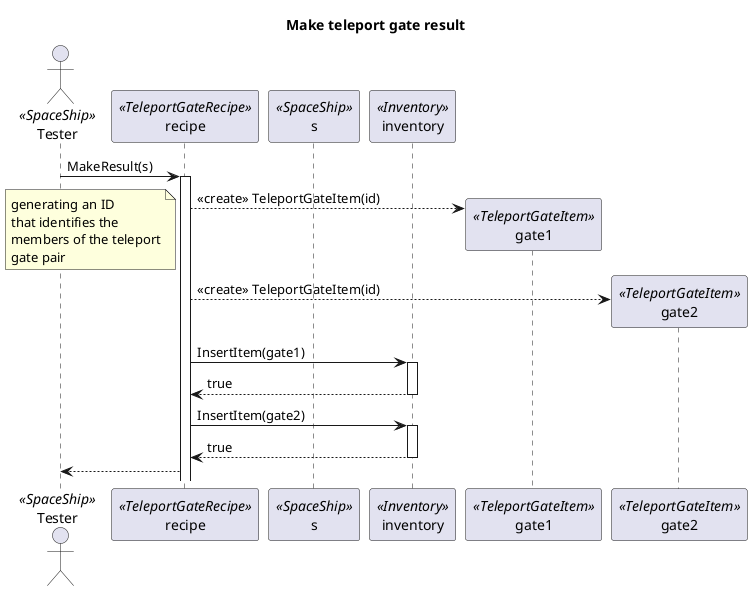 @startuml
actor Tester as Tester<<SpaceShip>>
participant recipe as recipe <<TeleportGateRecipe>>
participant s as s <<SpaceShip>>
participant inventory as inventory <<Inventory>>
participant gate1 as gate1 <<TeleportGateItem>>
participant gate2 as gate2 <<TeleportGateItem>>

title Make teleport gate result
Tester-> recipe++: MakeResult(s)

create gate1
recipe --> gate1: <<create>> TeleportGateItem(id)

note left
generating an ID 
that identifies the 
members of the teleport
gate pair
end note

create gate2
recipe --> gate2: <<create>> TeleportGateItem(id)

recipe -> inventory++: InsertItem(gate1)
inventory --> recipe--: true
recipe -> inventory++: InsertItem(gate2)
inventory --> recipe--: true

recipe --> Tester: 

 

@enduml